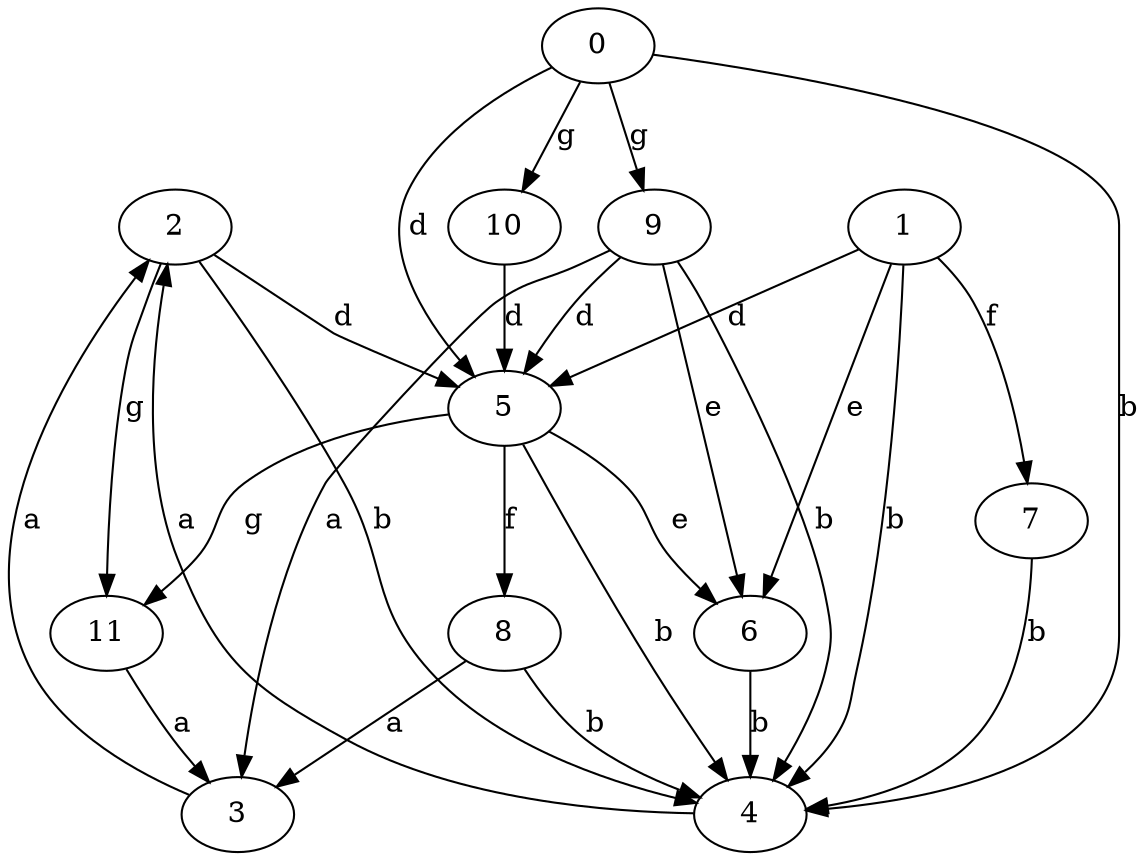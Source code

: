 strict digraph  {
2;
3;
4;
0;
5;
6;
7;
8;
9;
1;
10;
11;
2 -> 4  [label=b];
2 -> 5  [label=d];
2 -> 11  [label=g];
3 -> 2  [label=a];
4 -> 2  [label=a];
0 -> 4  [label=b];
0 -> 5  [label=d];
0 -> 9  [label=g];
0 -> 10  [label=g];
5 -> 4  [label=b];
5 -> 6  [label=e];
5 -> 8  [label=f];
5 -> 11  [label=g];
6 -> 4  [label=b];
7 -> 4  [label=b];
8 -> 3  [label=a];
8 -> 4  [label=b];
9 -> 3  [label=a];
9 -> 4  [label=b];
9 -> 5  [label=d];
9 -> 6  [label=e];
1 -> 4  [label=b];
1 -> 5  [label=d];
1 -> 6  [label=e];
1 -> 7  [label=f];
10 -> 5  [label=d];
11 -> 3  [label=a];
}

